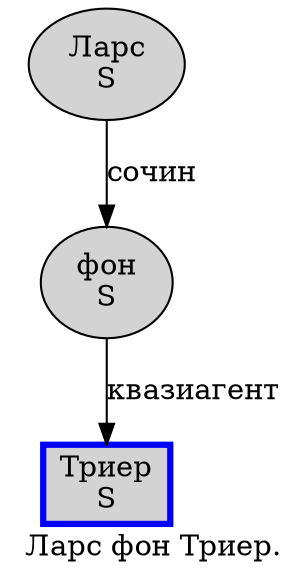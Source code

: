 digraph SENTENCE_290 {
	graph [label="Ларс фон Триер."]
	node [style=filled]
		0 [label="Ларс
S" color="" fillcolor=lightgray penwidth=1 shape=ellipse]
		1 [label="фон
S" color="" fillcolor=lightgray penwidth=1 shape=ellipse]
		2 [label="Триер
S" color=blue fillcolor=lightgray penwidth=3 shape=box]
			0 -> 1 [label="сочин"]
			1 -> 2 [label="квазиагент"]
}
